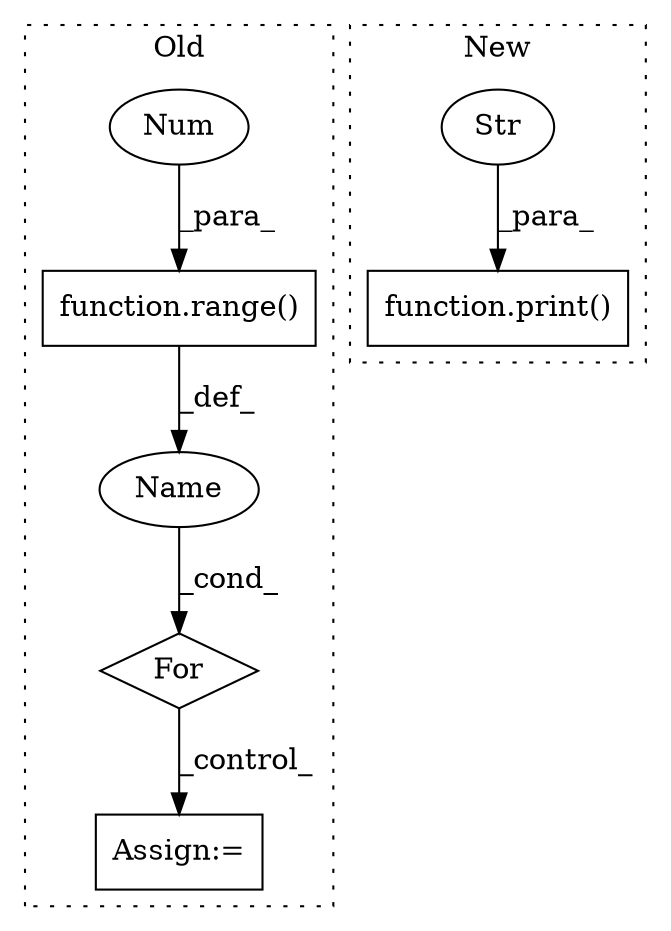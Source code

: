 digraph G {
subgraph cluster0 {
1 [label="function.range()" a="75" s="504,511" l="6,1" shape="box"];
4 [label="For" a="107" s="871,921" l="4,10" shape="diamond"];
5 [label="Num" a="76" s="510" l="1" shape="ellipse"];
6 [label="Assign:=" a="68" s="975" l="3" shape="box"];
7 [label="Name" a="87" s="880" l="7" shape="ellipse"];
label = "Old";
style="dotted";
}
subgraph cluster1 {
2 [label="function.print()" a="75" s="768,791" l="6,1" shape="box"];
3 [label="Str" a="66" s="774" l="17" shape="ellipse"];
label = "New";
style="dotted";
}
1 -> 7 [label="_def_"];
3 -> 2 [label="_para_"];
4 -> 6 [label="_control_"];
5 -> 1 [label="_para_"];
7 -> 4 [label="_cond_"];
}